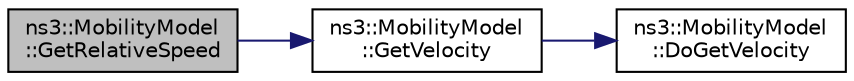 digraph "ns3::MobilityModel::GetRelativeSpeed"
{
 // LATEX_PDF_SIZE
  edge [fontname="Helvetica",fontsize="10",labelfontname="Helvetica",labelfontsize="10"];
  node [fontname="Helvetica",fontsize="10",shape=record];
  rankdir="LR";
  Node1 [label="ns3::MobilityModel\l::GetRelativeSpeed",height=0.2,width=0.4,color="black", fillcolor="grey75", style="filled", fontcolor="black",tooltip=" "];
  Node1 -> Node2 [color="midnightblue",fontsize="10",style="solid",fontname="Helvetica"];
  Node2 [label="ns3::MobilityModel\l::GetVelocity",height=0.2,width=0.4,color="black", fillcolor="white", style="filled",URL="$classns3_1_1_mobility_model.html#a4db81e0eae1ef8c24ad43d607707b714",tooltip=" "];
  Node2 -> Node3 [color="midnightblue",fontsize="10",style="solid",fontname="Helvetica"];
  Node3 [label="ns3::MobilityModel\l::DoGetVelocity",height=0.2,width=0.4,color="black", fillcolor="white", style="filled",URL="$classns3_1_1_mobility_model.html#aeb712201a80442ef941d4b460f98aebf",tooltip=" "];
}
